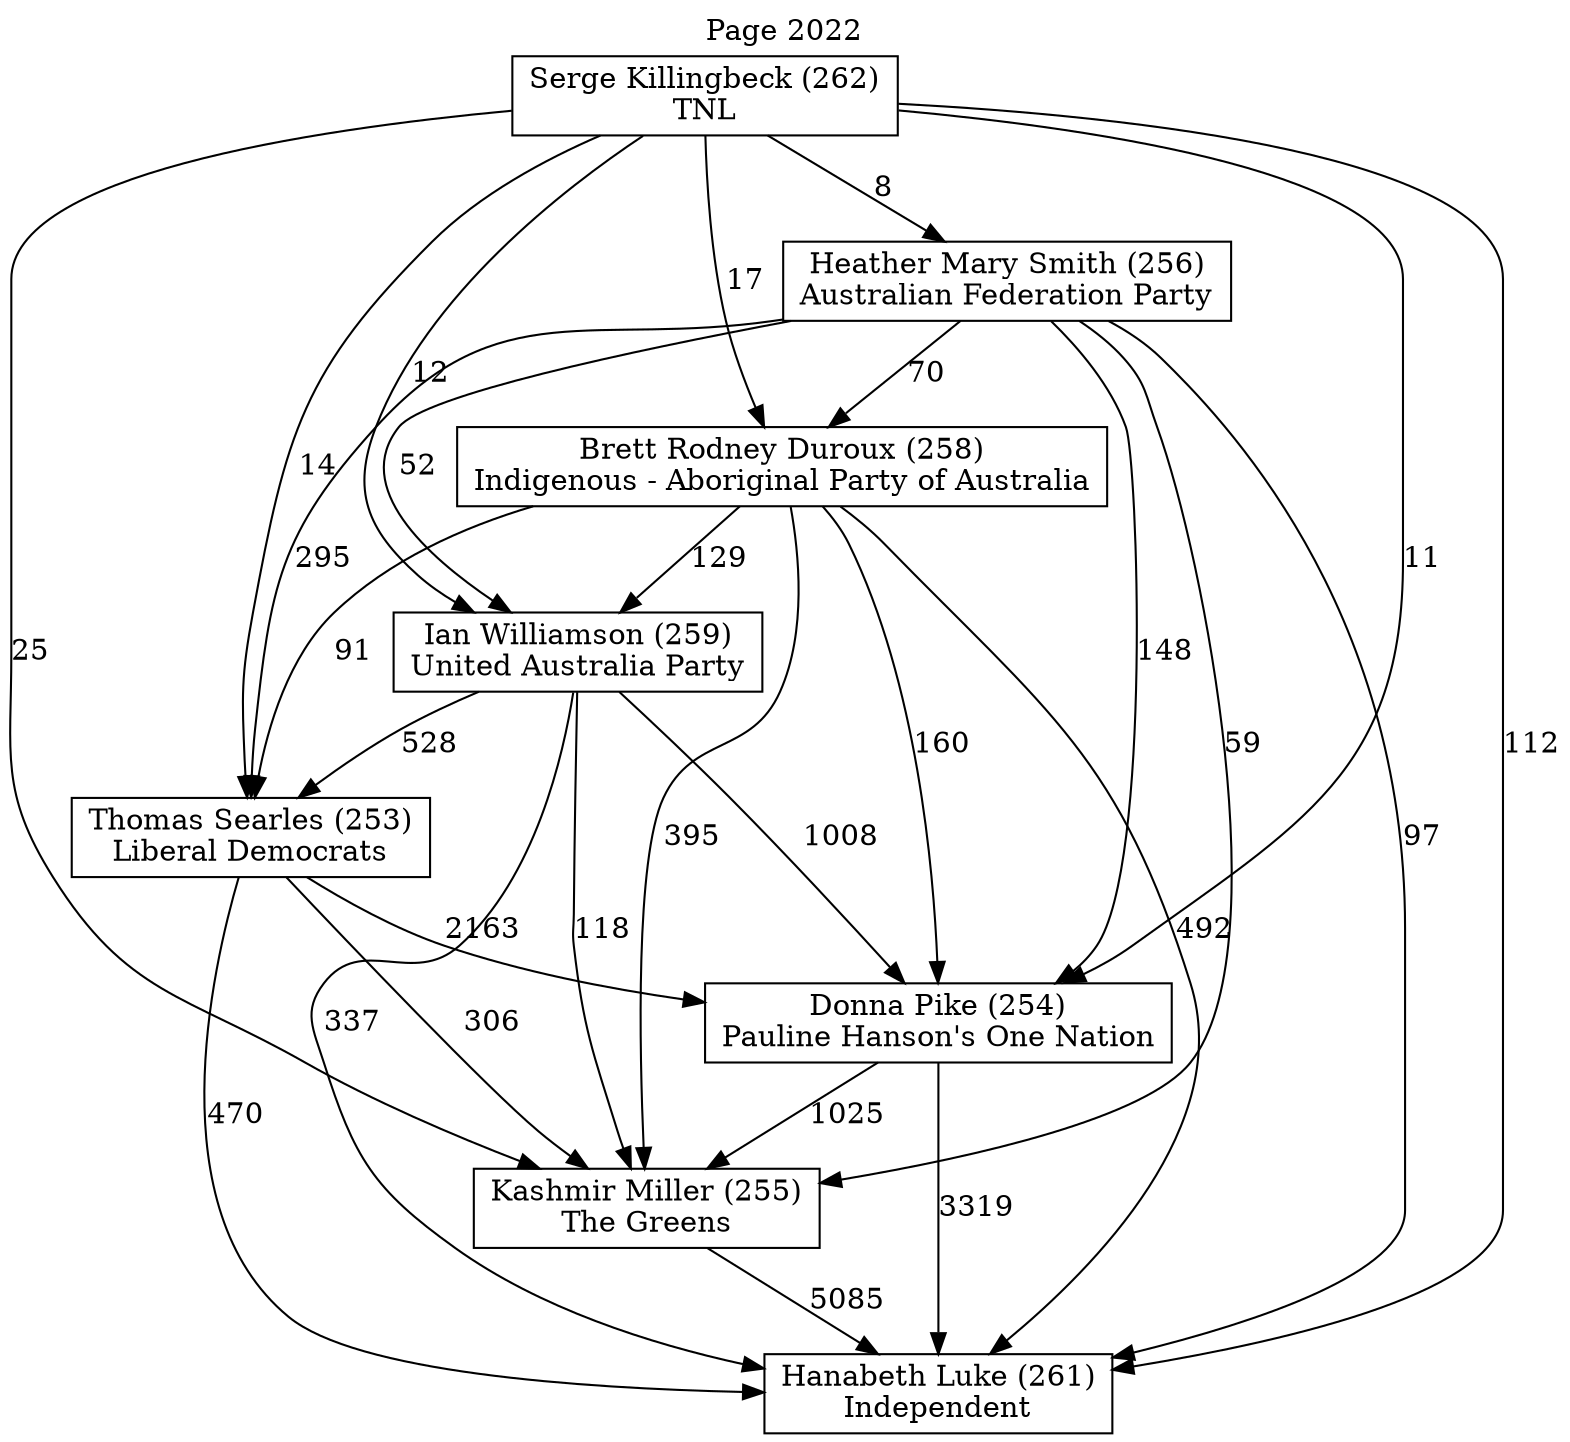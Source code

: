 // House preference flow
digraph "Hanabeth Luke (261)_Page_2022" {
	graph [label="Page 2022" labelloc=t mclimit=10]
	node [shape=box]
	"Hanabeth Luke (261)" [label="Hanabeth Luke (261)
Independent"]
	"Kashmir Miller (255)" [label="Kashmir Miller (255)
The Greens"]
	"Donna Pike (254)" [label="Donna Pike (254)
Pauline Hanson's One Nation"]
	"Thomas Searles (253)" [label="Thomas Searles (253)
Liberal Democrats"]
	"Ian Williamson (259)" [label="Ian Williamson (259)
United Australia Party"]
	"Brett Rodney Duroux (258)" [label="Brett Rodney Duroux (258)
Indigenous - Aboriginal Party of Australia"]
	"Heather Mary Smith (256)" [label="Heather Mary Smith (256)
Australian Federation Party"]
	"Serge Killingbeck (262)" [label="Serge Killingbeck (262)
TNL"]
	"Kashmir Miller (255)" -> "Hanabeth Luke (261)" [label=5085]
	"Donna Pike (254)" -> "Kashmir Miller (255)" [label=1025]
	"Thomas Searles (253)" -> "Donna Pike (254)" [label=2163]
	"Ian Williamson (259)" -> "Thomas Searles (253)" [label=528]
	"Brett Rodney Duroux (258)" -> "Ian Williamson (259)" [label=129]
	"Heather Mary Smith (256)" -> "Brett Rodney Duroux (258)" [label=70]
	"Serge Killingbeck (262)" -> "Heather Mary Smith (256)" [label=8]
	"Donna Pike (254)" -> "Hanabeth Luke (261)" [label=3319]
	"Thomas Searles (253)" -> "Hanabeth Luke (261)" [label=470]
	"Ian Williamson (259)" -> "Hanabeth Luke (261)" [label=337]
	"Brett Rodney Duroux (258)" -> "Hanabeth Luke (261)" [label=492]
	"Heather Mary Smith (256)" -> "Hanabeth Luke (261)" [label=97]
	"Serge Killingbeck (262)" -> "Hanabeth Luke (261)" [label=112]
	"Serge Killingbeck (262)" -> "Brett Rodney Duroux (258)" [label=17]
	"Heather Mary Smith (256)" -> "Ian Williamson (259)" [label=52]
	"Serge Killingbeck (262)" -> "Ian Williamson (259)" [label=12]
	"Brett Rodney Duroux (258)" -> "Thomas Searles (253)" [label=91]
	"Heather Mary Smith (256)" -> "Thomas Searles (253)" [label=295]
	"Serge Killingbeck (262)" -> "Thomas Searles (253)" [label=14]
	"Ian Williamson (259)" -> "Donna Pike (254)" [label=1008]
	"Brett Rodney Duroux (258)" -> "Donna Pike (254)" [label=160]
	"Heather Mary Smith (256)" -> "Donna Pike (254)" [label=148]
	"Serge Killingbeck (262)" -> "Donna Pike (254)" [label=11]
	"Thomas Searles (253)" -> "Kashmir Miller (255)" [label=306]
	"Ian Williamson (259)" -> "Kashmir Miller (255)" [label=118]
	"Brett Rodney Duroux (258)" -> "Kashmir Miller (255)" [label=395]
	"Heather Mary Smith (256)" -> "Kashmir Miller (255)" [label=59]
	"Serge Killingbeck (262)" -> "Kashmir Miller (255)" [label=25]
}
